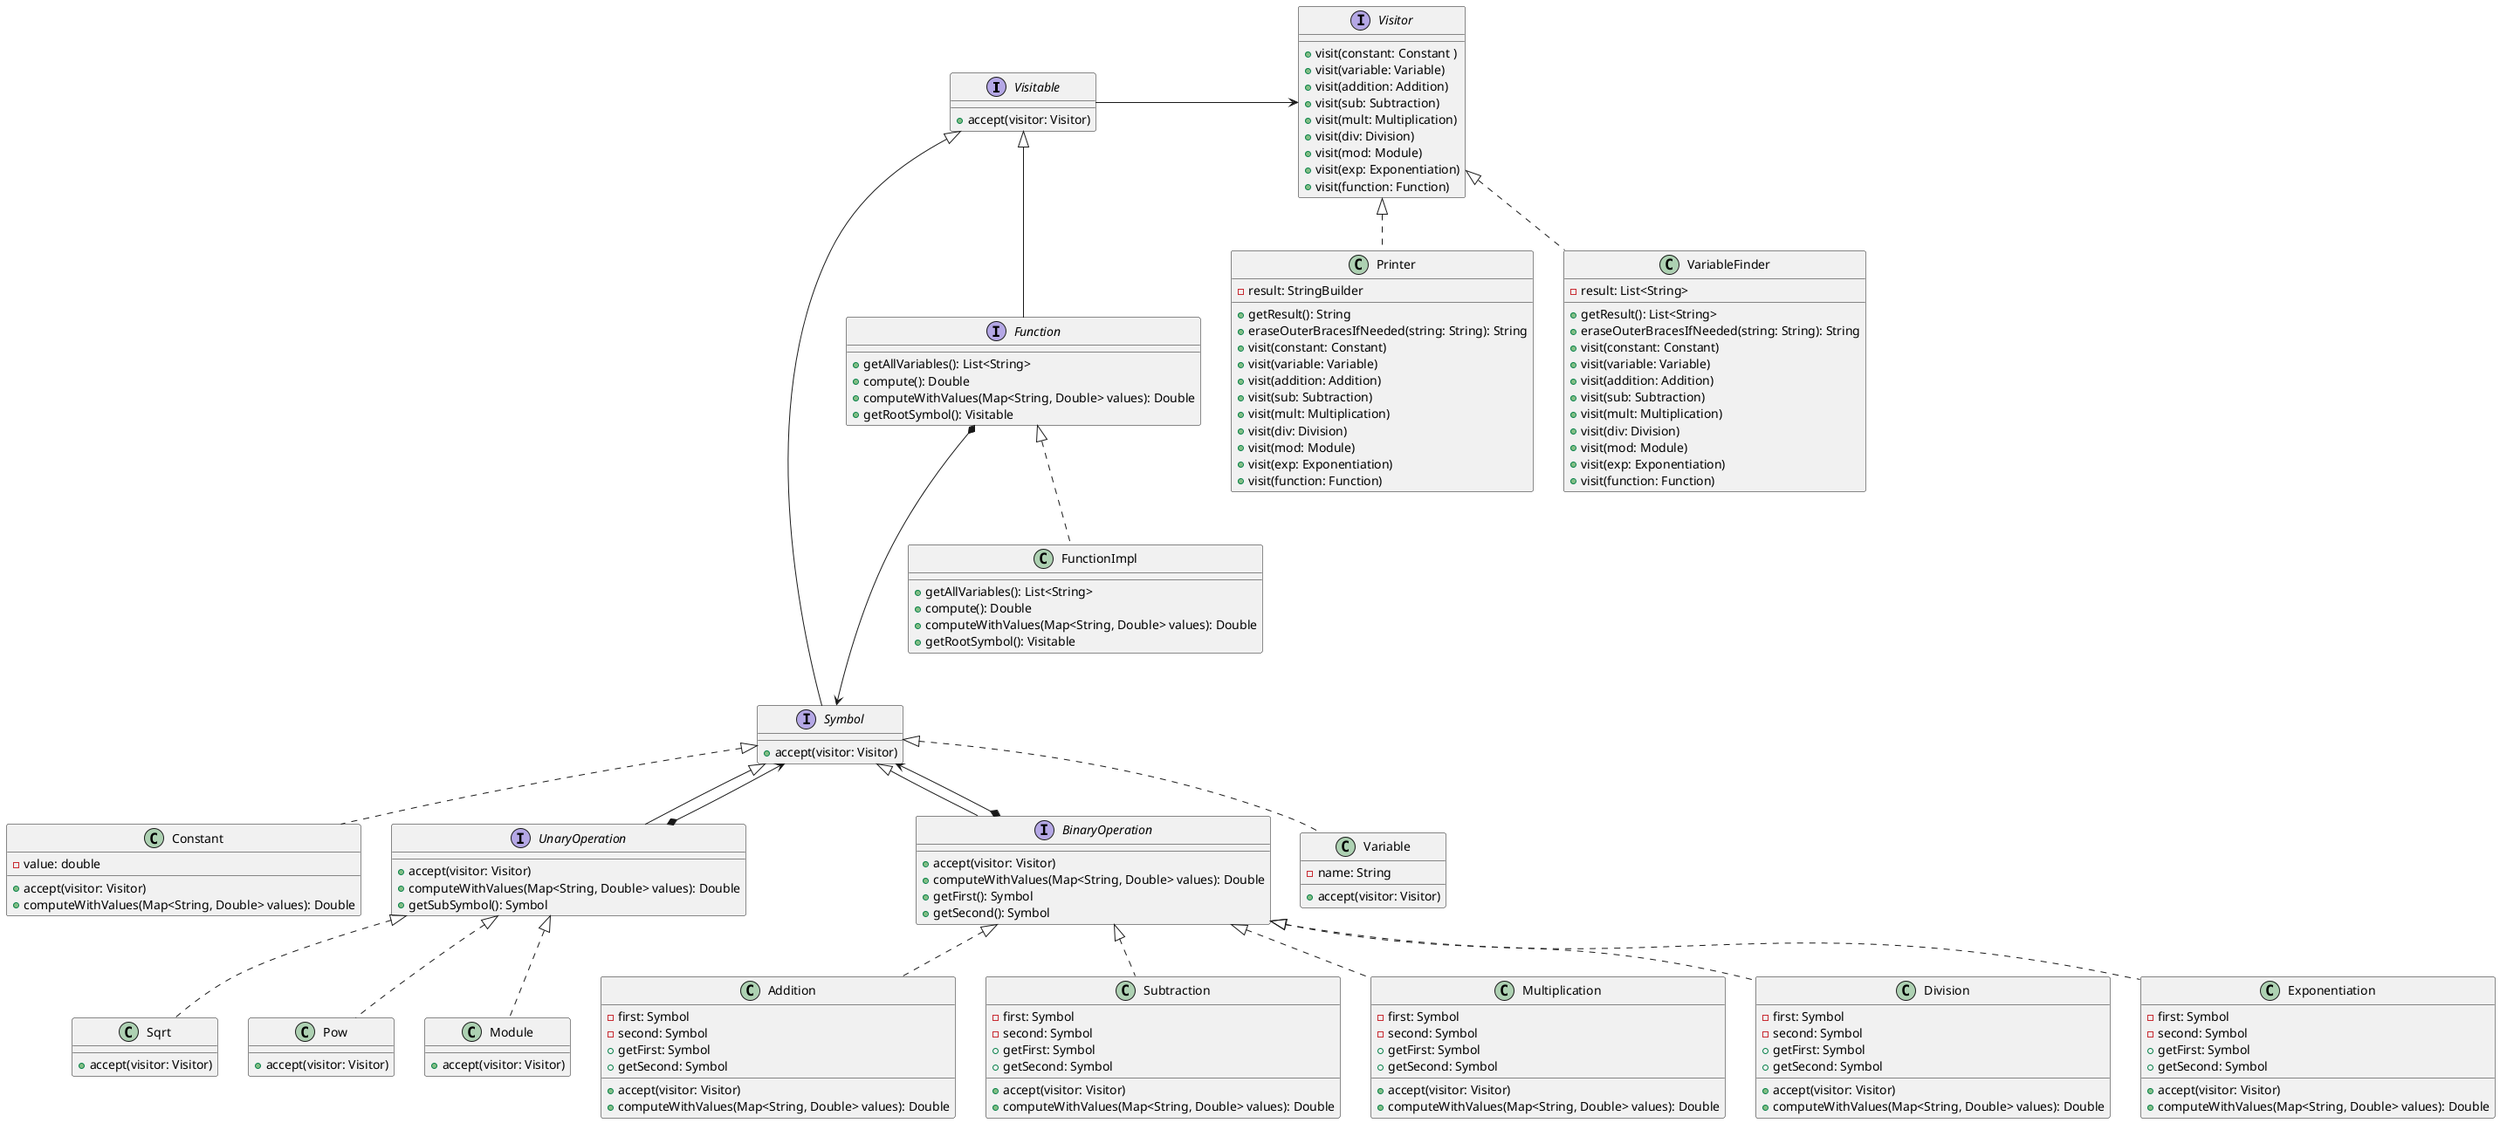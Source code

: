 @startuml
'https://plantuml.com/class-diagram

interface Visitable {
    + accept(visitor: Visitor)
}

interface Visitor {
    + visit(constant: Constant )
    + visit(variable: Variable)
    + visit(addition: Addition)
    + visit(sub: Subtraction)
    + visit(mult: Multiplication)
    + visit(div: Division)
    + visit(mod: Module)
    + visit(exp: Exponentiation)
    + visit(function: Function)
}

interface Symbol extends Visitable {
    + accept(visitor: Visitor)
}

class Constant implements Symbol {
    - value: double
    + accept(visitor: Visitor)
    + computeWithValues(Map<String, Double> values): Double
}

interface UnaryOperation extends Symbol {
    + accept(visitor: Visitor)
    + computeWithValues(Map<String, Double> values): Double
    + getSubSymbol(): Symbol
}

class Sqrt implements UnaryOperation {
    + accept(visitor: Visitor)
}

class Pow implements UnaryOperation {
    + accept(visitor: Visitor)
}

class Module implements UnaryOperation {
    + accept(visitor: Visitor)
}

interface BinaryOperation extends Symbol {
    + accept(visitor: Visitor)
    + computeWithValues(Map<String, Double> values): Double
    + getFirst(): Symbol
    + getSecond(): Symbol
}

class Addition implements BinaryOperation {
    - first: Symbol
    - second: Symbol
    + getFirst: Symbol
    + getSecond: Symbol
    + accept(visitor: Visitor)
    + computeWithValues(Map<String, Double> values): Double
}

class Subtraction implements BinaryOperation {
    - first: Symbol
    - second: Symbol
    + getFirst: Symbol
    + getSecond: Symbol
    + accept(visitor: Visitor)
    + computeWithValues(Map<String, Double> values): Double
}

class Multiplication implements BinaryOperation {
    - first: Symbol
    - second: Symbol
    + getFirst: Symbol
    + getSecond: Symbol
    + accept(visitor: Visitor)
    + computeWithValues(Map<String, Double> values): Double
}

class Division implements BinaryOperation {
    - first: Symbol
    - second: Symbol
    + getFirst: Symbol
    + getSecond: Symbol
    + accept(visitor: Visitor)
    + computeWithValues(Map<String, Double> values): Double
}

class Exponentiation implements BinaryOperation {
    - first: Symbol
    - second: Symbol
    + getFirst: Symbol
    + getSecond: Symbol
    + accept(visitor: Visitor)
    + computeWithValues(Map<String, Double> values): Double
}

class Variable implements Symbol {
    - name: String
    + accept(visitor: Visitor)
}

interface Function extends Visitable {
    + getAllVariables(): List<String>
    + compute(): Double
    + computeWithValues(Map<String, Double> values): Double
    + getRootSymbol(): Visitable
}

class FunctionImpl implements Function {
    + getAllVariables(): List<String>
    + compute(): Double
    + computeWithValues(Map<String, Double> values): Double
    + getRootSymbol(): Visitable
}

class Printer implements Visitor {
    - result: StringBuilder
    + getResult(): String
    + eraseOuterBracesIfNeeded(string: String): String
    + visit(constant: Constant)
    + visit(variable: Variable)
    + visit(addition: Addition)
    + visit(sub: Subtraction)
    + visit(mult: Multiplication)
    + visit(div: Division)
    + visit(mod: Module)
    + visit(exp: Exponentiation)
    + visit(function: Function)
}

class VariableFinder implements Visitor {
    - result: List<String>
    + getResult(): List<String>
    + eraseOuterBracesIfNeeded(string: String): String
    + visit(constant: Constant)
    + visit(variable: Variable)
    + visit(addition: Addition)
    + visit(sub: Subtraction)
    + visit(mult: Multiplication)
    + visit(div: Division)
    + visit(mod: Module)
    + visit(exp: Exponentiation)
    + visit(function: Function)
}

Function *---> Symbol
UnaryOperation *--> Symbol
BinaryOperation *--> Symbol
Visitable -> Visitor

@enduml
